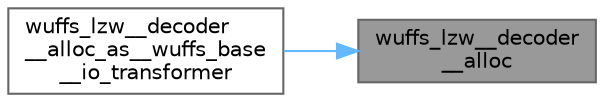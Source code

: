 digraph "wuffs_lzw__decoder__alloc"
{
 // LATEX_PDF_SIZE
  bgcolor="transparent";
  edge [fontname=Helvetica,fontsize=10,labelfontname=Helvetica,labelfontsize=10];
  node [fontname=Helvetica,fontsize=10,shape=box,height=0.2,width=0.4];
  rankdir="RL";
  Node1 [id="Node000001",label="wuffs_lzw__decoder\l__alloc",height=0.2,width=0.4,color="gray40", fillcolor="grey60", style="filled", fontcolor="black",tooltip=" "];
  Node1 -> Node2 [id="edge2_Node000001_Node000002",dir="back",color="steelblue1",style="solid",tooltip=" "];
  Node2 [id="Node000002",label="wuffs_lzw__decoder\l__alloc_as__wuffs_base\l__io_transformer",height=0.2,width=0.4,color="grey40", fillcolor="white", style="filled",URL="$wuffs-v0_83_8c.html#a8f63ada668305fb3257b6b5e6b8057f4",tooltip=" "];
}
